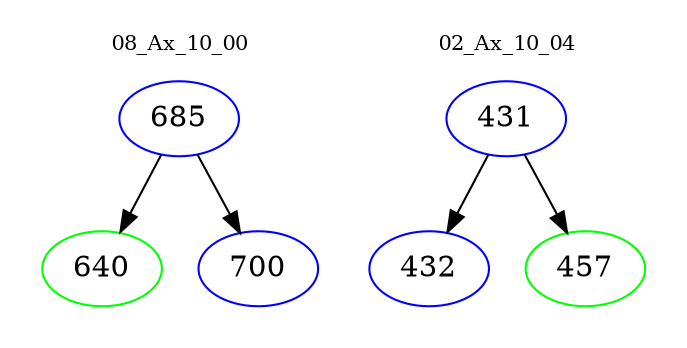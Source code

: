 digraph{
subgraph cluster_0 {
color = white
label = "08_Ax_10_00";
fontsize=10;
T0_685 [label="685", color="blue"]
T0_685 -> T0_640 [color="black"]
T0_640 [label="640", color="green"]
T0_685 -> T0_700 [color="black"]
T0_700 [label="700", color="blue"]
}
subgraph cluster_1 {
color = white
label = "02_Ax_10_04";
fontsize=10;
T1_431 [label="431", color="blue"]
T1_431 -> T1_432 [color="black"]
T1_432 [label="432", color="blue"]
T1_431 -> T1_457 [color="black"]
T1_457 [label="457", color="green"]
}
}
